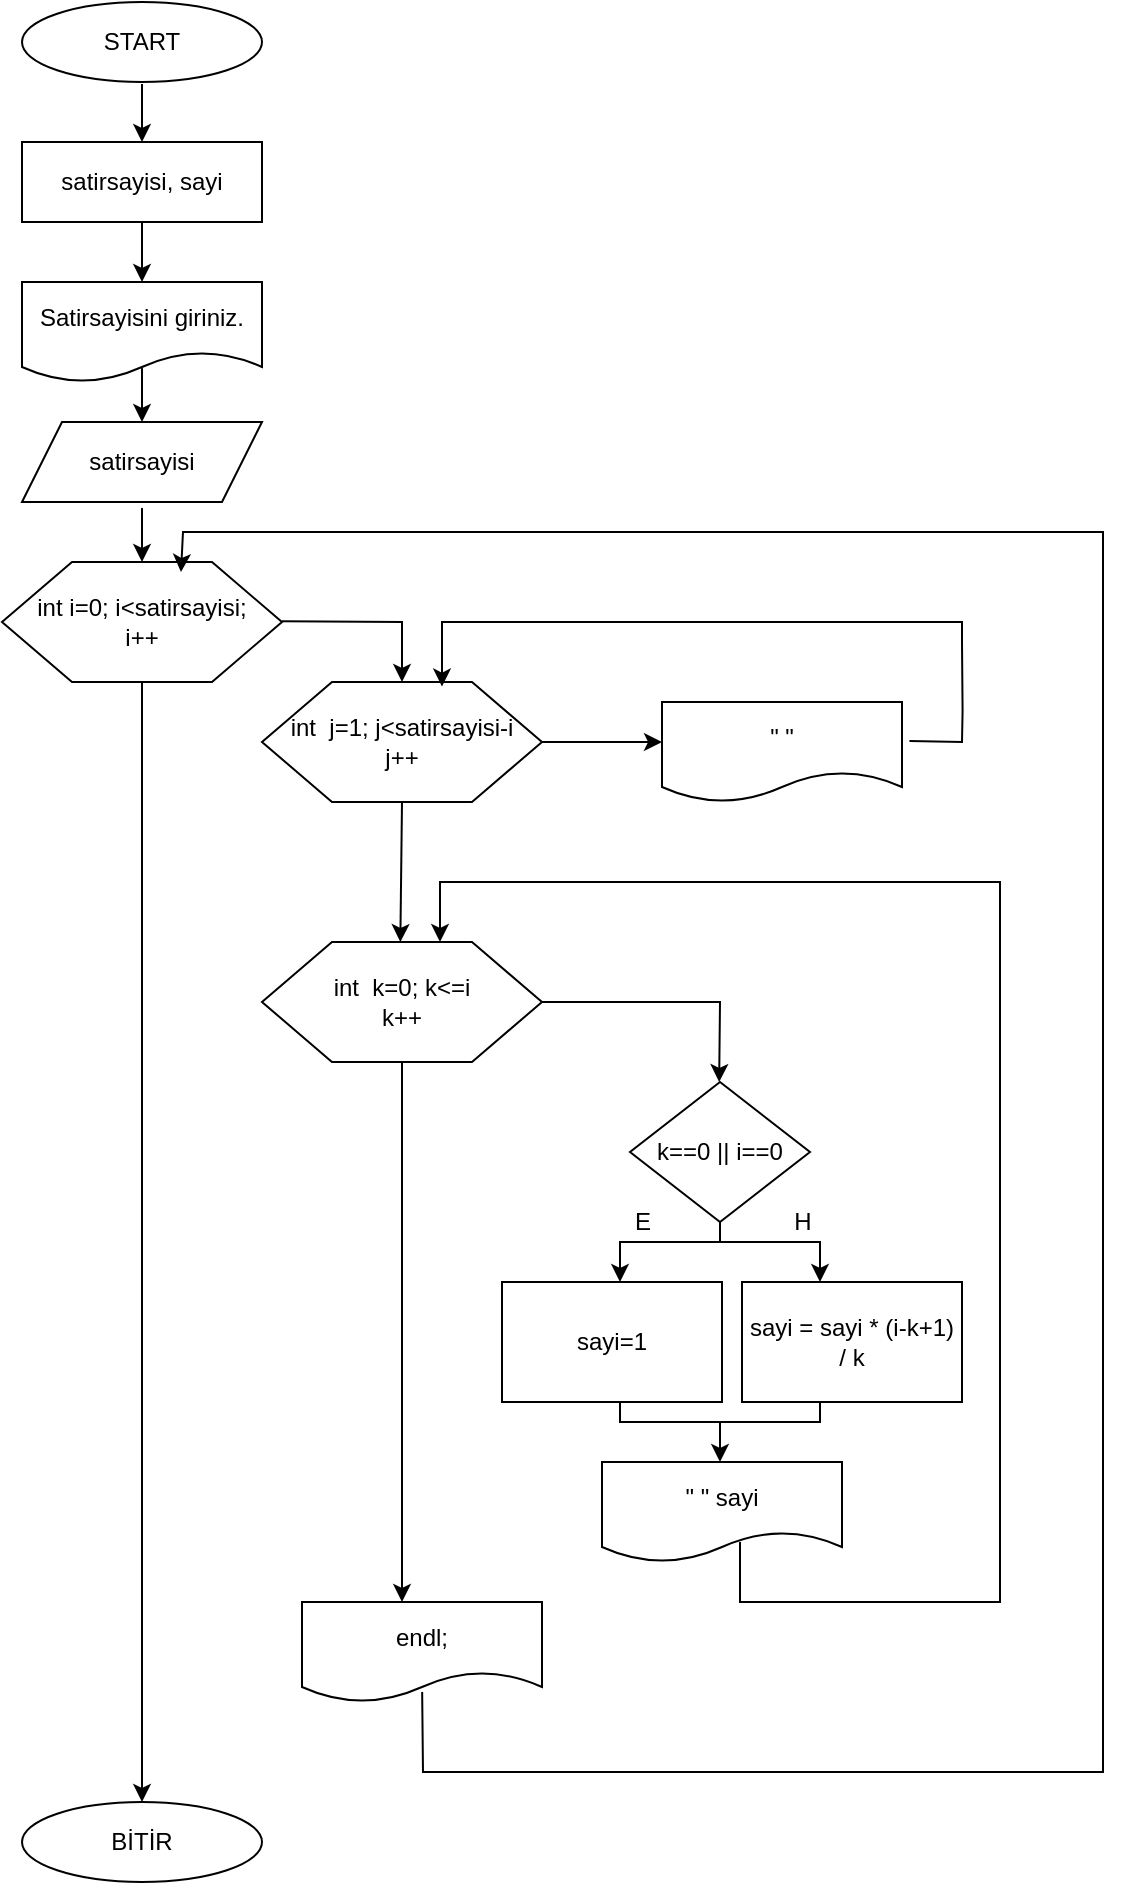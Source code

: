 <mxfile version="13.8.0" type="github"><diagram id="jM_vC_XYP1x5ND8I0Bk1" name="Page-1"><mxGraphModel dx="1483" dy="783" grid="1" gridSize="10" guides="1" tooltips="1" connect="1" arrows="1" fold="1" page="1" pageScale="1" pageWidth="827" pageHeight="1169" math="0" shadow="0"><root><mxCell id="0"/><mxCell id="1" parent="0"/><mxCell id="cltAfCFBpLrALum9pLpR-1" value="START" style="ellipse;whiteSpace=wrap;html=1;" vertex="1" parent="1"><mxGeometry x="120" y="20" width="120" height="40" as="geometry"/></mxCell><mxCell id="cltAfCFBpLrALum9pLpR-6" value="" style="endArrow=classic;html=1;" edge="1" parent="1"><mxGeometry width="50" height="50" relative="1" as="geometry"><mxPoint x="180" y="61" as="sourcePoint"/><mxPoint x="180" y="90" as="targetPoint"/></mxGeometry></mxCell><mxCell id="cltAfCFBpLrALum9pLpR-7" value="satirsayisi, sayi" style="rounded=0;whiteSpace=wrap;html=1;" vertex="1" parent="1"><mxGeometry x="120" y="90" width="120" height="40" as="geometry"/></mxCell><mxCell id="cltAfCFBpLrALum9pLpR-9" value="Satirsayisini giriniz." style="shape=document;whiteSpace=wrap;html=1;boundedLbl=1;" vertex="1" parent="1"><mxGeometry x="120" y="160" width="120" height="50" as="geometry"/></mxCell><mxCell id="cltAfCFBpLrALum9pLpR-13" value="" style="endArrow=classic;html=1;exitX=0.5;exitY=1;exitDx=0;exitDy=0;" edge="1" parent="1" source="cltAfCFBpLrALum9pLpR-7"><mxGeometry width="50" height="50" relative="1" as="geometry"><mxPoint x="170" y="140" as="sourcePoint"/><mxPoint x="180" y="160" as="targetPoint"/></mxGeometry></mxCell><mxCell id="cltAfCFBpLrALum9pLpR-14" value="satirsayisi" style="shape=parallelogram;perimeter=parallelogramPerimeter;whiteSpace=wrap;html=1;fixedSize=1;" vertex="1" parent="1"><mxGeometry x="120" y="230" width="120" height="40" as="geometry"/></mxCell><mxCell id="cltAfCFBpLrALum9pLpR-16" value="" style="endArrow=classic;html=1;" edge="1" parent="1" source="cltAfCFBpLrALum9pLpR-9"><mxGeometry width="50" height="50" relative="1" as="geometry"><mxPoint x="190" y="210" as="sourcePoint"/><mxPoint x="180" y="230" as="targetPoint"/><Array as="points"><mxPoint x="180" y="200"/></Array></mxGeometry></mxCell><mxCell id="cltAfCFBpLrALum9pLpR-17" value="" style="endArrow=classic;html=1;" edge="1" parent="1"><mxGeometry width="50" height="50" relative="1" as="geometry"><mxPoint x="180" y="280" as="sourcePoint"/><mxPoint x="180" y="300" as="targetPoint"/><Array as="points"><mxPoint x="180" y="270"/></Array></mxGeometry></mxCell><mxCell id="cltAfCFBpLrALum9pLpR-18" value="int i=0; i&amp;lt;satirsayisi;&lt;br&gt;i++" style="shape=hexagon;html=1;whiteSpace=wrap;perimeter=hexagonPerimeter;rounded=0;" vertex="1" parent="1"><mxGeometry x="110" y="300" width="140" height="60" as="geometry"/></mxCell><mxCell id="cltAfCFBpLrALum9pLpR-20" value="int&amp;nbsp; j=1; j&amp;lt;satirsayisi-i&lt;br&gt;j++" style="shape=hexagon;html=1;whiteSpace=wrap;perimeter=hexagonPerimeter;rounded=0;" vertex="1" parent="1"><mxGeometry x="240" y="360" width="140" height="60" as="geometry"/></mxCell><mxCell id="cltAfCFBpLrALum9pLpR-21" value="&quot; &quot;" style="shape=document;whiteSpace=wrap;html=1;boundedLbl=1;" vertex="1" parent="1"><mxGeometry x="440" y="370" width="120" height="50" as="geometry"/></mxCell><mxCell id="cltAfCFBpLrALum9pLpR-22" value="" style="endArrow=classic;html=1;rounded=0;" edge="1" parent="1" source="cltAfCFBpLrALum9pLpR-20"><mxGeometry width="50" height="50" relative="1" as="geometry"><mxPoint x="390" y="400" as="sourcePoint"/><mxPoint x="440" y="390" as="targetPoint"/><Array as="points"><mxPoint x="390" y="390"/><mxPoint x="420" y="390"/></Array></mxGeometry></mxCell><mxCell id="cltAfCFBpLrALum9pLpR-25" value="int&amp;nbsp; k=0; k&amp;lt;=i&lt;br&gt;k++" style="shape=hexagon;html=1;whiteSpace=wrap;perimeter=hexagonPerimeter;rounded=0;" vertex="1" parent="1"><mxGeometry x="240" y="490" width="140" height="60" as="geometry"/></mxCell><mxCell id="cltAfCFBpLrALum9pLpR-27" value="k==0 || i==0" style="rhombus;whiteSpace=wrap;html=1;" vertex="1" parent="1"><mxGeometry x="424" y="560" width="90" height="70" as="geometry"/></mxCell><mxCell id="cltAfCFBpLrALum9pLpR-29" value="sayi=1" style="rounded=0;whiteSpace=wrap;html=1;" vertex="1" parent="1"><mxGeometry x="360" y="660" width="110" height="60" as="geometry"/></mxCell><mxCell id="cltAfCFBpLrALum9pLpR-46" style="edgeStyle=none;rounded=0;orthogonalLoop=1;jettySize=auto;html=1;exitX=1;exitY=1;exitDx=0;exitDy=0;exitPerimeter=0;" edge="1" parent="1" source="cltAfCFBpLrALum9pLpR-44"><mxGeometry relative="1" as="geometry"><mxPoint x="419" y="660" as="targetPoint"/></mxGeometry></mxCell><mxCell id="cltAfCFBpLrALum9pLpR-49" style="edgeStyle=none;rounded=0;orthogonalLoop=1;jettySize=auto;html=1;exitX=0.5;exitY=0;exitDx=0;exitDy=0;exitPerimeter=0;" edge="1" parent="1" source="cltAfCFBpLrALum9pLpR-44"><mxGeometry relative="1" as="geometry"><mxPoint x="519" y="660" as="targetPoint"/></mxGeometry></mxCell><mxCell id="cltAfCFBpLrALum9pLpR-44" value="" style="html=1;shape=mxgraph.flowchart.annotation_2;align=left;labelPosition=right;direction=south;" vertex="1" parent="1"><mxGeometry x="419" y="630" width="100" height="20" as="geometry"/></mxCell><mxCell id="cltAfCFBpLrALum9pLpR-50" value="sayi = sayi * (i-k+1) / k" style="rounded=0;whiteSpace=wrap;html=1;" vertex="1" parent="1"><mxGeometry x="480" y="660" width="110" height="60" as="geometry"/></mxCell><mxCell id="cltAfCFBpLrALum9pLpR-52" style="edgeStyle=none;rounded=0;orthogonalLoop=1;jettySize=auto;html=1;exitX=0;exitY=0.5;exitDx=0;exitDy=0;exitPerimeter=0;" edge="1" parent="1" source="cltAfCFBpLrALum9pLpR-51"><mxGeometry relative="1" as="geometry"><mxPoint x="469" y="750" as="targetPoint"/></mxGeometry></mxCell><mxCell id="cltAfCFBpLrALum9pLpR-51" value="" style="html=1;shape=mxgraph.flowchart.annotation_2;align=left;labelPosition=right;direction=north;" vertex="1" parent="1"><mxGeometry x="419" y="720" width="100" height="20" as="geometry"/></mxCell><mxCell id="cltAfCFBpLrALum9pLpR-53" value="&quot; &quot; sayi" style="shape=document;whiteSpace=wrap;html=1;boundedLbl=1;" vertex="1" parent="1"><mxGeometry x="410" y="750" width="120" height="50" as="geometry"/></mxCell><mxCell id="cltAfCFBpLrALum9pLpR-54" value="E" style="text;html=1;align=center;verticalAlign=middle;resizable=0;points=[];autosize=1;" vertex="1" parent="1"><mxGeometry x="420" y="620" width="20" height="20" as="geometry"/></mxCell><mxCell id="cltAfCFBpLrALum9pLpR-55" value="H" style="text;html=1;align=center;verticalAlign=middle;resizable=0;points=[];autosize=1;" vertex="1" parent="1"><mxGeometry x="500" y="620" width="20" height="20" as="geometry"/></mxCell><mxCell id="cltAfCFBpLrALum9pLpR-57" value="BİTİR" style="ellipse;whiteSpace=wrap;html=1;" vertex="1" parent="1"><mxGeometry x="120" y="920" width="120" height="40" as="geometry"/></mxCell><mxCell id="cltAfCFBpLrALum9pLpR-78" value="" style="endArrow=classic;html=1;rounded=0;exitX=1.031;exitY=0.39;exitDx=0;exitDy=0;exitPerimeter=0;" edge="1" parent="1" source="cltAfCFBpLrALum9pLpR-21"><mxGeometry width="50" height="50" relative="1" as="geometry"><mxPoint x="560" y="374.58" as="sourcePoint"/><mxPoint x="330" y="362.29" as="targetPoint"/><Array as="points"><mxPoint x="590" y="390"/><mxPoint x="590.29" y="374.58"/><mxPoint x="590" y="340.0"/><mxPoint x="590" y="330.0"/><mxPoint x="330" y="330.0"/></Array></mxGeometry></mxCell><mxCell id="cltAfCFBpLrALum9pLpR-81" value="" style="endArrow=classic;html=1;rounded=0;entryX=0.5;entryY=0;entryDx=0;entryDy=0;" edge="1" parent="1" target="cltAfCFBpLrALum9pLpR-20"><mxGeometry width="50" height="50" relative="1" as="geometry"><mxPoint x="250" y="329.58" as="sourcePoint"/><mxPoint x="330" y="330" as="targetPoint"/><Array as="points"><mxPoint x="310" y="330"/></Array></mxGeometry></mxCell><mxCell id="cltAfCFBpLrALum9pLpR-85" value="" style="endArrow=classic;html=1;rounded=0;exitX=0.5;exitY=1;exitDx=0;exitDy=0;" edge="1" parent="1" source="cltAfCFBpLrALum9pLpR-20"><mxGeometry width="50" height="50" relative="1" as="geometry"><mxPoint x="309.17" y="435" as="sourcePoint"/><mxPoint x="309.17" y="490" as="targetPoint"/></mxGeometry></mxCell><mxCell id="cltAfCFBpLrALum9pLpR-86" value="" style="endArrow=classic;html=1;rounded=0;exitX=1;exitY=0.5;exitDx=0;exitDy=0;" edge="1" parent="1" source="cltAfCFBpLrALum9pLpR-25"><mxGeometry width="50" height="50" relative="1" as="geometry"><mxPoint x="469" y="500" as="sourcePoint"/><mxPoint x="468.58" y="560" as="targetPoint"/><Array as="points"><mxPoint x="469" y="520"/></Array></mxGeometry></mxCell><mxCell id="cltAfCFBpLrALum9pLpR-87" value="" style="endArrow=classic;html=1;rounded=0;" edge="1" parent="1"><mxGeometry width="50" height="50" relative="1" as="geometry"><mxPoint x="479" y="790" as="sourcePoint"/><mxPoint x="329" y="490" as="targetPoint"/><Array as="points"><mxPoint x="479" y="800"/><mxPoint x="479" y="820"/><mxPoint x="609" y="820"/><mxPoint x="609" y="460"/><mxPoint x="329" y="460"/></Array></mxGeometry></mxCell><mxCell id="cltAfCFBpLrALum9pLpR-88" value="" style="endArrow=classic;html=1;rounded=0;exitX=0.5;exitY=1;exitDx=0;exitDy=0;" edge="1" parent="1" source="cltAfCFBpLrALum9pLpR-25"><mxGeometry width="50" height="50" relative="1" as="geometry"><mxPoint x="260" y="680" as="sourcePoint"/><mxPoint x="310" y="820" as="targetPoint"/></mxGeometry></mxCell><mxCell id="cltAfCFBpLrALum9pLpR-89" value="endl;" style="shape=document;whiteSpace=wrap;html=1;boundedLbl=1;" vertex="1" parent="1"><mxGeometry x="260" y="820" width="120" height="50" as="geometry"/></mxCell><mxCell id="cltAfCFBpLrALum9pLpR-90" value="" style="endArrow=classic;html=1;rounded=0;" edge="1" parent="1"><mxGeometry width="50" height="50" relative="1" as="geometry"><mxPoint x="320.08" y="865" as="sourcePoint"/><mxPoint x="199.5" y="305" as="targetPoint"/><Array as="points"><mxPoint x="320.08" y="865"/><mxPoint x="320.5" y="905"/><mxPoint x="660.5" y="905"/><mxPoint x="660.5" y="285"/><mxPoint x="300.5" y="285"/><mxPoint x="200.5" y="285"/></Array></mxGeometry></mxCell><mxCell id="cltAfCFBpLrALum9pLpR-92" value="" style="endArrow=classic;html=1;strokeColor=none;rounded=0;exitX=0.5;exitY=1;exitDx=0;exitDy=0;" edge="1" parent="1" source="cltAfCFBpLrALum9pLpR-18"><mxGeometry width="50" height="50" relative="1" as="geometry"><mxPoint x="120" y="500" as="sourcePoint"/><mxPoint x="170" y="450" as="targetPoint"/></mxGeometry></mxCell><mxCell id="cltAfCFBpLrALum9pLpR-93" value="" style="endArrow=classic;html=1;rounded=0;" edge="1" parent="1"><mxGeometry width="50" height="50" relative="1" as="geometry"><mxPoint x="180" y="360" as="sourcePoint"/><mxPoint x="180" y="920" as="targetPoint"/></mxGeometry></mxCell></root></mxGraphModel></diagram></mxfile>